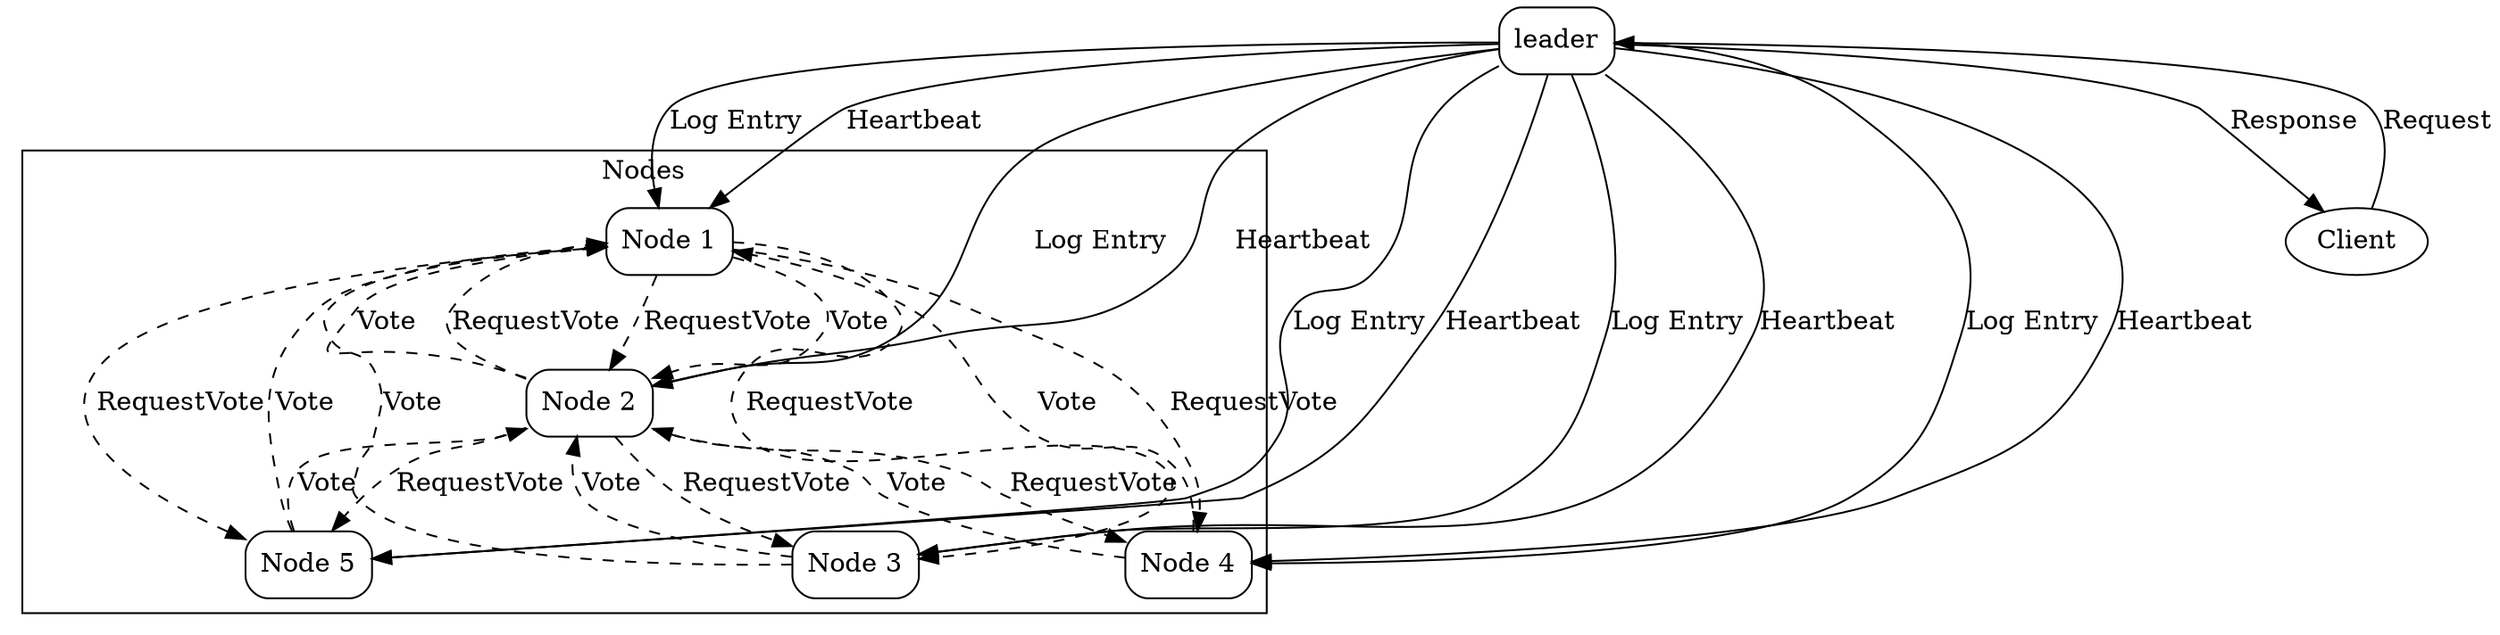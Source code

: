 digraph RAFT {
    node [shape=box, style=rounded];

    // Subgraph to cluster nodes
    subgraph cluster_nodes {
        label = "Nodes";
        node1 [label="Node 1"];
        node2 [label="Node 2"];
        node3 [label="Node 3"];
        node4 [label="Node 4"];
        node5 [label="Node 5"];
    }

    // Election process
    node1 -> node2 [label="RequestVote", style=dashed];
    node1 -> node3 [label="RequestVote", style=dashed];
    node1 -> node4 [label="RequestVote", style=dashed];
    node1 -> node5 [label="RequestVote", style=dashed];

    node2 -> node1 [label="Vote", style=dashed];
    node3 -> node1 [label="Vote", style=dashed];
    node4 -> node1 [label="Vote", style=dashed];
    node5 -> node1 [label="Vote", style=dashed];

    node2 -> node1 [label="RequestVote", style=dashed];
    node2 -> node3 [label="RequestVote", style=dashed];
    node2 -> node4 [label="RequestVote", style=dashed];
    node2 -> node5 [label="RequestVote", style=dashed];

    node1 -> node2 [label="Vote", style=dashed];
    node3 -> node2 [label="Vote", style=dashed];
    node4 -> node2 [label="Vote", style=dashed];
    node5 -> node2 [label="Vote", style=dashed];

    // Log replication from leader to followers
    leader -> node1 [label="Log Entry"];
    leader -> node2 [label="Log Entry"];
    leader -> node3 [label="Log Entry"];
    leader -> node4 [label="Log Entry"];
    leader -> node5 [label="Log Entry"];

    // Heartbeats
    leader -> node1 [label="Heartbeat"];
    leader -> node2 [label="Heartbeat"];
    leader -> node3 [label="Heartbeat"];
    leader -> node4 [label="Heartbeat"];
    leader -> node5 [label="Heartbeat"];
    
    // Client Requests
    client [label="Client", shape=ellipse];
    client -> leader [label="Request"];
    leader -> client [label="Response"];
}
